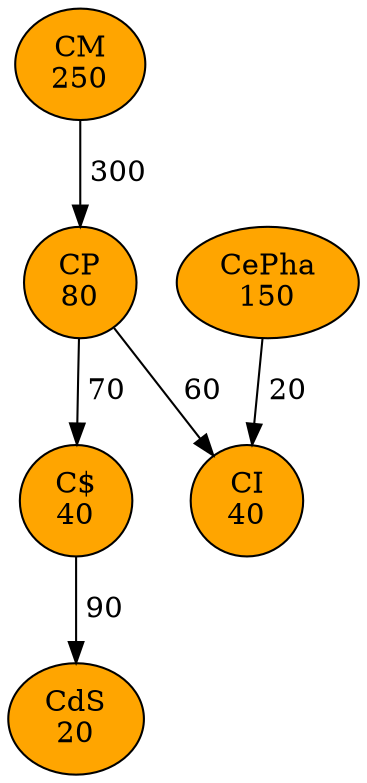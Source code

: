 digraph G {
"CM
250" [style=filled, fillcolor = orange]
    "CM
250" -> "CP
80"[label=" 300"];
"CP
80" [style=filled, fillcolor = orange]
    "CP
80" -> "CI
40"[label=" 60"];
    "CP
80" -> "C$
40"[label=" 70"];
"C$
40" [style=filled, fillcolor = orange]
    "C$
40" -> "CdS
20"[label=" 90"];
"CI
40" [style=filled, fillcolor = orange]
"CdS
20" [style=filled, fillcolor = orange]
"CePha
150" [style=filled, fillcolor = orange]
    "CePha
150" -> "CI
40"[label=" 20"];
}